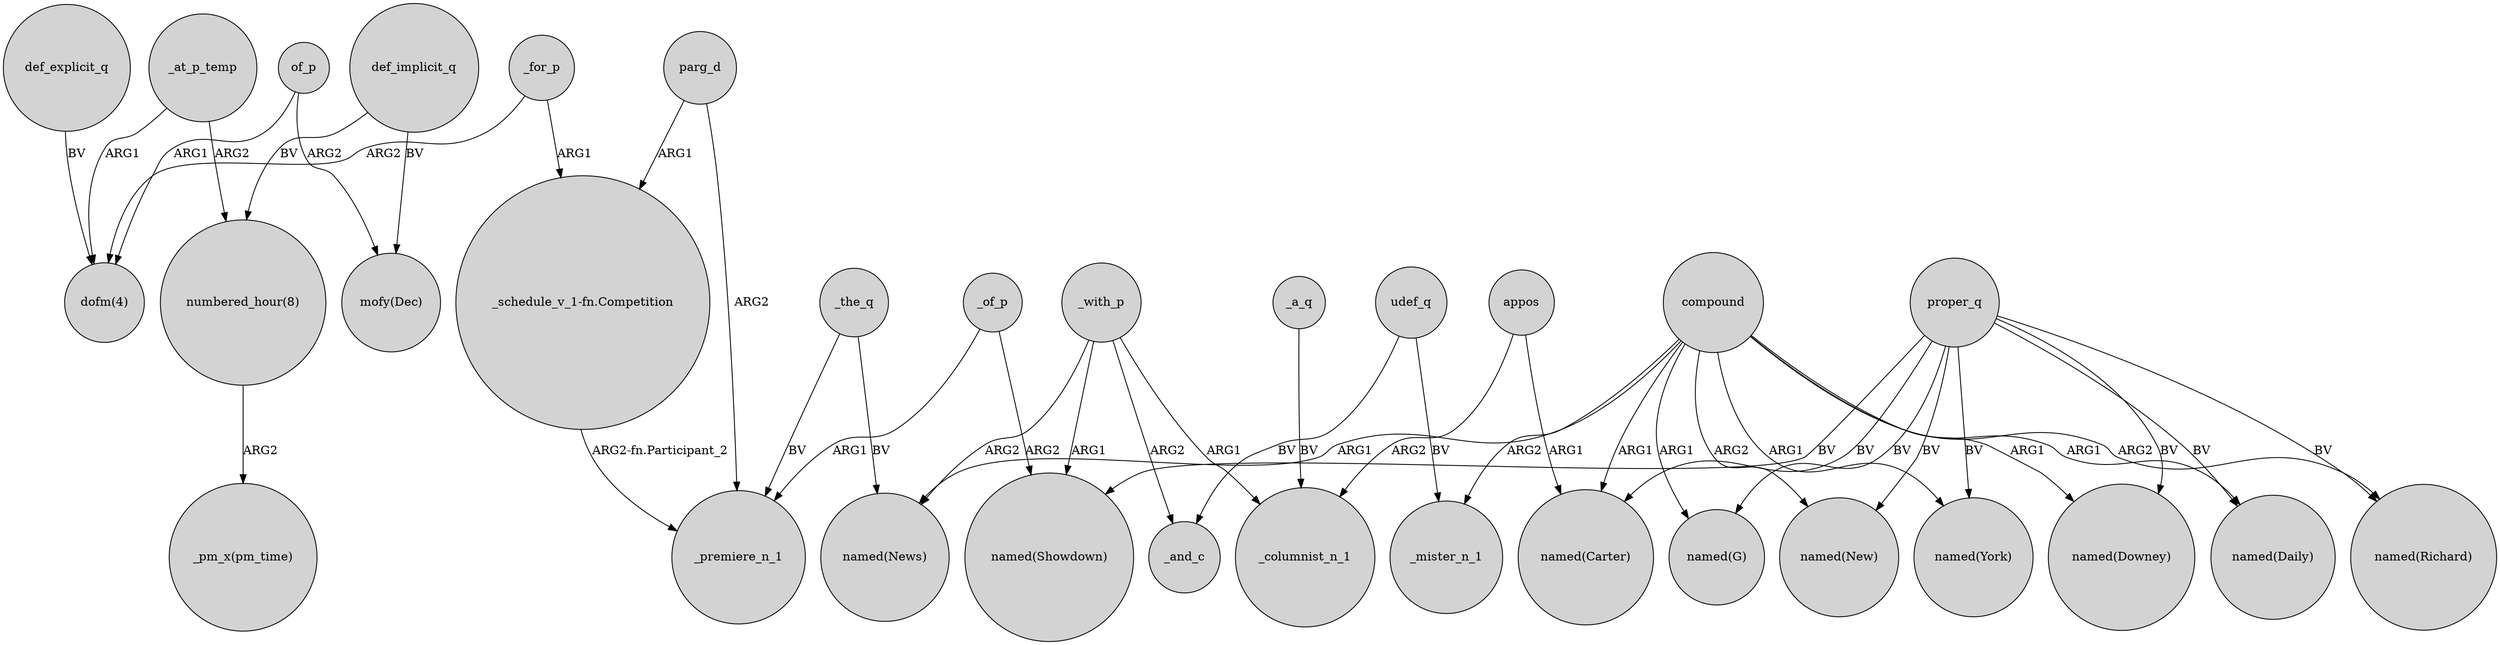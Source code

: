 digraph {
	node [shape=circle style=filled]
	_at_p_temp -> "dofm(4)" [label=ARG1]
	proper_q -> "named(Showdown)" [label=BV]
	_for_p -> "dofm(4)" [label=ARG2]
	proper_q -> "named(Daily)" [label=BV]
	proper_q -> "named(Carter)" [label=BV]
	_with_p -> "named(Showdown)" [label=ARG1]
	compound -> _mister_n_1 [label=ARG2]
	appos -> "named(Carter)" [label=ARG1]
	compound -> "named(New)" [label=ARG2]
	compound -> "named(Downey)" [label=ARG1]
	proper_q -> "named(Downey)" [label=BV]
	parg_d -> "_schedule_v_1-fn.Competition" [label=ARG1]
	proper_q -> "named(New)" [label=BV]
	of_p -> "dofm(4)" [label=ARG1]
	_the_q -> _premiere_n_1 [label=BV]
	_for_p -> "_schedule_v_1-fn.Competition" [label=ARG1]
	compound -> "named(G)" [label=ARG1]
	udef_q -> _and_c [label=BV]
	udef_q -> _mister_n_1 [label=BV]
	_at_p_temp -> "numbered_hour(8)" [label=ARG2]
	proper_q -> "named(York)" [label=BV]
	_of_p -> "named(Showdown)" [label=ARG2]
	_with_p -> "named(News)" [label=ARG2]
	def_explicit_q -> "dofm(4)" [label=BV]
	_with_p -> _and_c [label=ARG2]
	compound -> "named(News)" [label=ARG1]
	_a_q -> _columnist_n_1 [label=BV]
	proper_q -> "named(Richard)" [label=BV]
	"_schedule_v_1-fn.Competition" -> _premiere_n_1 [label="ARG2-fn.Participant_2"]
	"numbered_hour(8)" -> "_pm_x(pm_time)" [label=ARG2]
	proper_q -> "named(G)" [label=BV]
	_with_p -> _columnist_n_1 [label=ARG1]
	appos -> _columnist_n_1 [label=ARG2]
	of_p -> "mofy(Dec)" [label=ARG2]
	parg_d -> _premiere_n_1 [label=ARG2]
	_the_q -> "named(News)" [label=BV]
	compound -> "named(York)" [label=ARG1]
	_of_p -> _premiere_n_1 [label=ARG1]
	compound -> "named(Carter)" [label=ARG1]
	compound -> "named(Richard)" [label=ARG2]
	compound -> "named(Daily)" [label=ARG1]
	def_implicit_q -> "numbered_hour(8)" [label=BV]
	def_implicit_q -> "mofy(Dec)" [label=BV]
}
